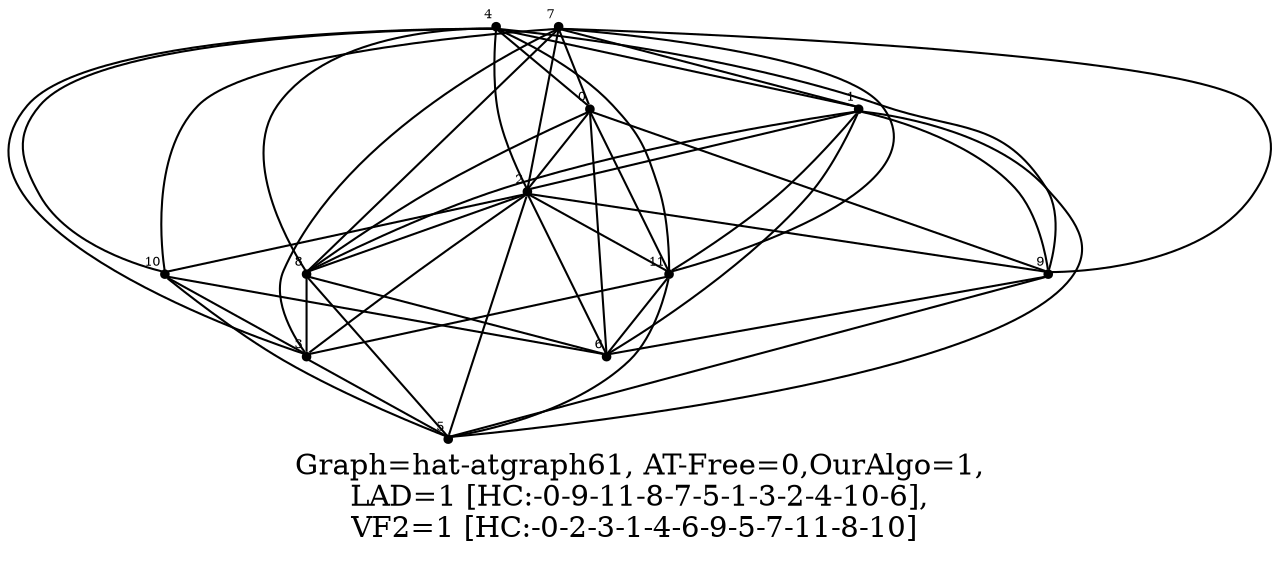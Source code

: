 /* Created by igraph 0.8.0-pre+0200568 */
graph {
  graph [
    label="Graph=hat-atgraph61, AT-Free=0,OurAlgo=1,\nLAD=1 [HC:-0-9-11-8-7-5-1-3-2-4-10-6],\nVF2=1 [HC:-0-2-3-1-4-6-9-5-7-11-8-10] "
    labelloc=bottom
  ];
  0 [
    pos="0.000000,3.000000!"
    shape=point
    fontsize=6
    xlabel=6
  ];
  1 [
    pos="-0.100000,4.000000!"
    shape=point
    fontsize=6
    xlabel=5
  ];
  2 [
    pos="1.000000,0.000000!"
    shape=point
    fontsize=6
    xlabel=3
  ];
  3 [
    pos="0.900000,1.000000!"
    shape=point
    fontsize=6
    xlabel=11
  ];
  4 [
    pos="1.000000,2.000000!"
    shape=point
    fontsize=6
    xlabel=10
  ];
  5 [
    pos="0.900000,3.000000!"
    shape=point
    fontsize=6
    xlabel=9
  ];
  6 [
    pos="1.000000,4.000000!"
    shape=point
    fontsize=6
    xlabel=8
  ];
  7 [
    pos="0.900000,5.000000!"
    shape=point
    fontsize=6
    xlabel=2
  ];
  8 [
    pos="1.000000,6.000000!"
    shape=point
    fontsize=6
    xlabel=1
  ];
  9 [
    pos="0.900000,7.000000!"
    shape=point
    fontsize=6
    xlabel=0
  ];
  10 [
    pos="2.000000,3.000000!"
    shape=point
    fontsize=6
    xlabel=7
  ];
  11 [
    pos="1.900000,4.000000!"
    shape=point
    fontsize=6
    xlabel=4
  ];

  9 -- 7;
  11 -- 9;
  9 -- 0;
  10 -- 9;
  8 -- 7;
  11 -- 8;
  8 -- 1;
  8 -- 0;
  10 -- 8;
  7 -- 2;
  11 -- 7;
  7 -- 1;
  7 -- 0;
  10 -- 7;
  11 -- 2;
  2 -- 1;
  10 -- 2;
  11 -- 6;
  11 -- 5;
  11 -- 4;
  11 -- 3;
  6 -- 1;
  5 -- 1;
  4 -- 1;
  3 -- 1;
  6 -- 0;
  5 -- 0;
  4 -- 0;
  3 -- 0;
  10 -- 6;
  10 -- 5;
  10 -- 4;
  10 -- 3;
  9 -- 3;
  8 -- 3;
  3 -- 2;
  7 -- 3;
  7 -- 4;
  4 -- 2;
  7 -- 5;
  9 -- 5;
  8 -- 5;
  9 -- 6;
  8 -- 6;
  6 -- 2;
  7 -- 6;
}
